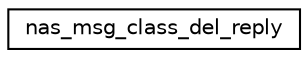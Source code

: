 digraph "Graphical Class Hierarchy"
{
 // LATEX_PDF_SIZE
  edge [fontname="Helvetica",fontsize="10",labelfontname="Helvetica",labelfontsize="10"];
  node [fontname="Helvetica",fontsize="10",shape=record];
  rankdir="LR";
  Node0 [label="nas_msg_class_del_reply",height=0.2,width=0.4,color="black", fillcolor="white", style="filled",URL="$structnas__msg__class__del__reply.html",tooltip=" "];
}
